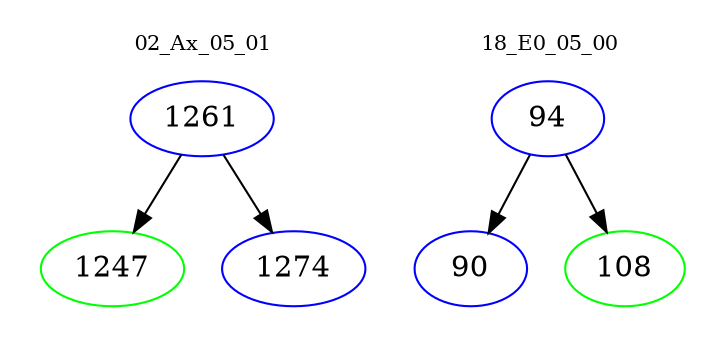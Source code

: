 digraph{
subgraph cluster_0 {
color = white
label = "02_Ax_05_01";
fontsize=10;
T0_1261 [label="1261", color="blue"]
T0_1261 -> T0_1247 [color="black"]
T0_1247 [label="1247", color="green"]
T0_1261 -> T0_1274 [color="black"]
T0_1274 [label="1274", color="blue"]
}
subgraph cluster_1 {
color = white
label = "18_E0_05_00";
fontsize=10;
T1_94 [label="94", color="blue"]
T1_94 -> T1_90 [color="black"]
T1_90 [label="90", color="blue"]
T1_94 -> T1_108 [color="black"]
T1_108 [label="108", color="green"]
}
}
